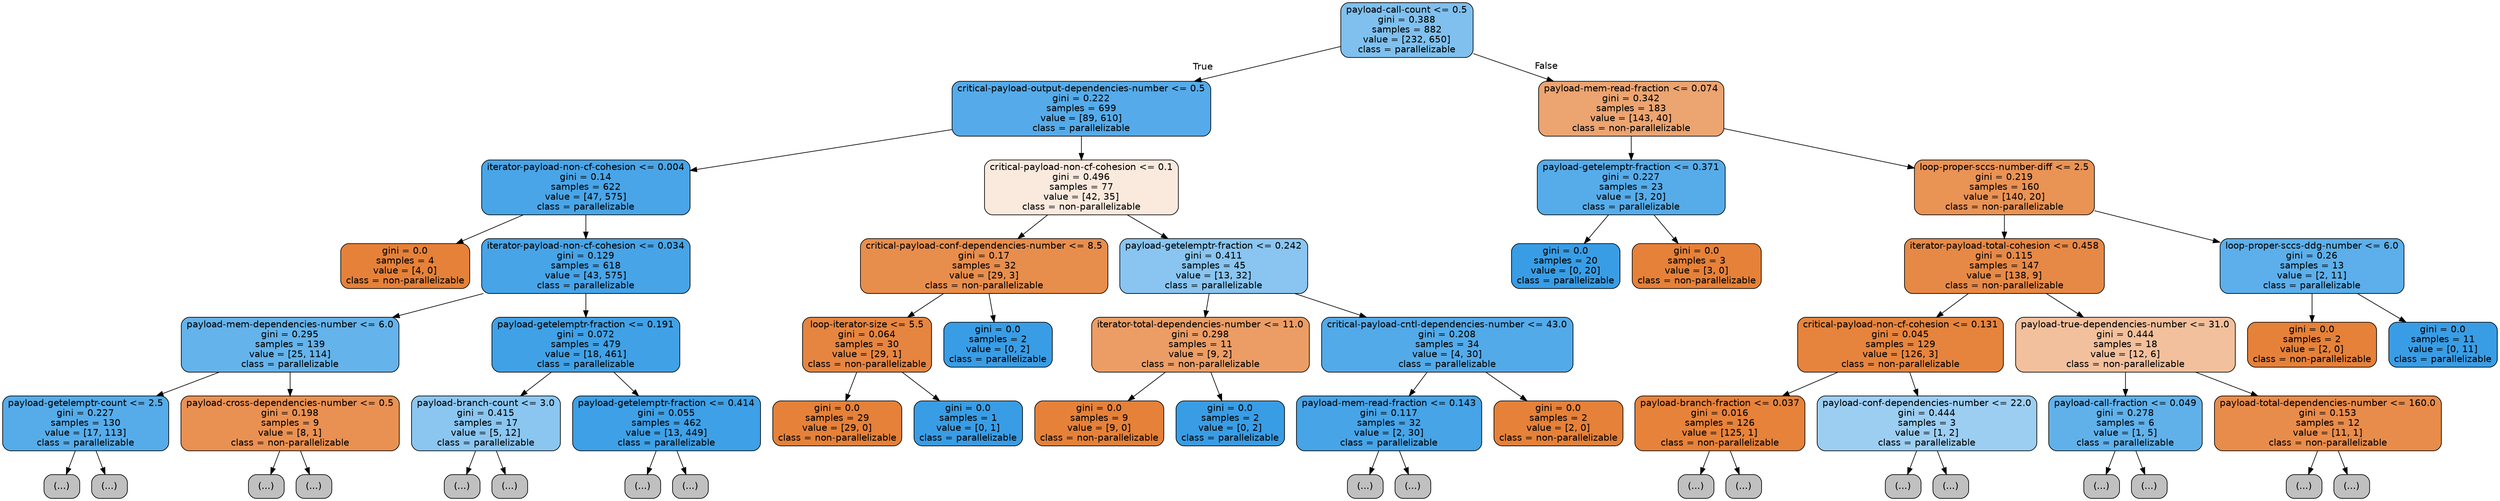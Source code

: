 digraph Tree {
node [shape=box, style="filled, rounded", color="black", fontname=helvetica] ;
edge [fontname=helvetica] ;
0 [label="payload-call-count <= 0.5\ngini = 0.388\nsamples = 882\nvalue = [232, 650]\nclass = parallelizable", fillcolor="#399de5a4"] ;
1 [label="critical-payload-output-dependencies-number <= 0.5\ngini = 0.222\nsamples = 699\nvalue = [89, 610]\nclass = parallelizable", fillcolor="#399de5da"] ;
0 -> 1 [labeldistance=2.5, labelangle=45, headlabel="True"] ;
2 [label="iterator-payload-non-cf-cohesion <= 0.004\ngini = 0.14\nsamples = 622\nvalue = [47, 575]\nclass = parallelizable", fillcolor="#399de5ea"] ;
1 -> 2 ;
3 [label="gini = 0.0\nsamples = 4\nvalue = [4, 0]\nclass = non-parallelizable", fillcolor="#e58139ff"] ;
2 -> 3 ;
4 [label="iterator-payload-non-cf-cohesion <= 0.034\ngini = 0.129\nsamples = 618\nvalue = [43, 575]\nclass = parallelizable", fillcolor="#399de5ec"] ;
2 -> 4 ;
5 [label="payload-mem-dependencies-number <= 6.0\ngini = 0.295\nsamples = 139\nvalue = [25, 114]\nclass = parallelizable", fillcolor="#399de5c7"] ;
4 -> 5 ;
6 [label="payload-getelemptr-count <= 2.5\ngini = 0.227\nsamples = 130\nvalue = [17, 113]\nclass = parallelizable", fillcolor="#399de5d9"] ;
5 -> 6 ;
7 [label="(...)", fillcolor="#C0C0C0"] ;
6 -> 7 ;
8 [label="(...)", fillcolor="#C0C0C0"] ;
6 -> 8 ;
29 [label="payload-cross-dependencies-number <= 0.5\ngini = 0.198\nsamples = 9\nvalue = [8, 1]\nclass = non-parallelizable", fillcolor="#e58139df"] ;
5 -> 29 ;
30 [label="(...)", fillcolor="#C0C0C0"] ;
29 -> 30 ;
31 [label="(...)", fillcolor="#C0C0C0"] ;
29 -> 31 ;
32 [label="payload-getelemptr-fraction <= 0.191\ngini = 0.072\nsamples = 479\nvalue = [18, 461]\nclass = parallelizable", fillcolor="#399de5f5"] ;
4 -> 32 ;
33 [label="payload-branch-count <= 3.0\ngini = 0.415\nsamples = 17\nvalue = [5, 12]\nclass = parallelizable", fillcolor="#399de595"] ;
32 -> 33 ;
34 [label="(...)", fillcolor="#C0C0C0"] ;
33 -> 34 ;
39 [label="(...)", fillcolor="#C0C0C0"] ;
33 -> 39 ;
44 [label="payload-getelemptr-fraction <= 0.414\ngini = 0.055\nsamples = 462\nvalue = [13, 449]\nclass = parallelizable", fillcolor="#399de5f8"] ;
32 -> 44 ;
45 [label="(...)", fillcolor="#C0C0C0"] ;
44 -> 45 ;
70 [label="(...)", fillcolor="#C0C0C0"] ;
44 -> 70 ;
85 [label="critical-payload-non-cf-cohesion <= 0.1\ngini = 0.496\nsamples = 77\nvalue = [42, 35]\nclass = non-parallelizable", fillcolor="#e581392a"] ;
1 -> 85 ;
86 [label="critical-payload-conf-dependencies-number <= 8.5\ngini = 0.17\nsamples = 32\nvalue = [29, 3]\nclass = non-parallelizable", fillcolor="#e58139e5"] ;
85 -> 86 ;
87 [label="loop-iterator-size <= 5.5\ngini = 0.064\nsamples = 30\nvalue = [29, 1]\nclass = non-parallelizable", fillcolor="#e58139f6"] ;
86 -> 87 ;
88 [label="gini = 0.0\nsamples = 29\nvalue = [29, 0]\nclass = non-parallelizable", fillcolor="#e58139ff"] ;
87 -> 88 ;
89 [label="gini = 0.0\nsamples = 1\nvalue = [0, 1]\nclass = parallelizable", fillcolor="#399de5ff"] ;
87 -> 89 ;
90 [label="gini = 0.0\nsamples = 2\nvalue = [0, 2]\nclass = parallelizable", fillcolor="#399de5ff"] ;
86 -> 90 ;
91 [label="payload-getelemptr-fraction <= 0.242\ngini = 0.411\nsamples = 45\nvalue = [13, 32]\nclass = parallelizable", fillcolor="#399de597"] ;
85 -> 91 ;
92 [label="iterator-total-dependencies-number <= 11.0\ngini = 0.298\nsamples = 11\nvalue = [9, 2]\nclass = non-parallelizable", fillcolor="#e58139c6"] ;
91 -> 92 ;
93 [label="gini = 0.0\nsamples = 9\nvalue = [9, 0]\nclass = non-parallelizable", fillcolor="#e58139ff"] ;
92 -> 93 ;
94 [label="gini = 0.0\nsamples = 2\nvalue = [0, 2]\nclass = parallelizable", fillcolor="#399de5ff"] ;
92 -> 94 ;
95 [label="critical-payload-cntl-dependencies-number <= 43.0\ngini = 0.208\nsamples = 34\nvalue = [4, 30]\nclass = parallelizable", fillcolor="#399de5dd"] ;
91 -> 95 ;
96 [label="payload-mem-read-fraction <= 0.143\ngini = 0.117\nsamples = 32\nvalue = [2, 30]\nclass = parallelizable", fillcolor="#399de5ee"] ;
95 -> 96 ;
97 [label="(...)", fillcolor="#C0C0C0"] ;
96 -> 97 ;
102 [label="(...)", fillcolor="#C0C0C0"] ;
96 -> 102 ;
103 [label="gini = 0.0\nsamples = 2\nvalue = [2, 0]\nclass = non-parallelizable", fillcolor="#e58139ff"] ;
95 -> 103 ;
104 [label="payload-mem-read-fraction <= 0.074\ngini = 0.342\nsamples = 183\nvalue = [143, 40]\nclass = non-parallelizable", fillcolor="#e58139b8"] ;
0 -> 104 [labeldistance=2.5, labelangle=-45, headlabel="False"] ;
105 [label="payload-getelemptr-fraction <= 0.371\ngini = 0.227\nsamples = 23\nvalue = [3, 20]\nclass = parallelizable", fillcolor="#399de5d9"] ;
104 -> 105 ;
106 [label="gini = 0.0\nsamples = 20\nvalue = [0, 20]\nclass = parallelizable", fillcolor="#399de5ff"] ;
105 -> 106 ;
107 [label="gini = 0.0\nsamples = 3\nvalue = [3, 0]\nclass = non-parallelizable", fillcolor="#e58139ff"] ;
105 -> 107 ;
108 [label="loop-proper-sccs-number-diff <= 2.5\ngini = 0.219\nsamples = 160\nvalue = [140, 20]\nclass = non-parallelizable", fillcolor="#e58139db"] ;
104 -> 108 ;
109 [label="iterator-payload-total-cohesion <= 0.458\ngini = 0.115\nsamples = 147\nvalue = [138, 9]\nclass = non-parallelizable", fillcolor="#e58139ee"] ;
108 -> 109 ;
110 [label="critical-payload-non-cf-cohesion <= 0.131\ngini = 0.045\nsamples = 129\nvalue = [126, 3]\nclass = non-parallelizable", fillcolor="#e58139f9"] ;
109 -> 110 ;
111 [label="payload-branch-fraction <= 0.037\ngini = 0.016\nsamples = 126\nvalue = [125, 1]\nclass = non-parallelizable", fillcolor="#e58139fd"] ;
110 -> 111 ;
112 [label="(...)", fillcolor="#C0C0C0"] ;
111 -> 112 ;
113 [label="(...)", fillcolor="#C0C0C0"] ;
111 -> 113 ;
114 [label="payload-conf-dependencies-number <= 22.0\ngini = 0.444\nsamples = 3\nvalue = [1, 2]\nclass = parallelizable", fillcolor="#399de57f"] ;
110 -> 114 ;
115 [label="(...)", fillcolor="#C0C0C0"] ;
114 -> 115 ;
116 [label="(...)", fillcolor="#C0C0C0"] ;
114 -> 116 ;
117 [label="payload-true-dependencies-number <= 31.0\ngini = 0.444\nsamples = 18\nvalue = [12, 6]\nclass = non-parallelizable", fillcolor="#e581397f"] ;
109 -> 117 ;
118 [label="payload-call-fraction <= 0.049\ngini = 0.278\nsamples = 6\nvalue = [1, 5]\nclass = parallelizable", fillcolor="#399de5cc"] ;
117 -> 118 ;
119 [label="(...)", fillcolor="#C0C0C0"] ;
118 -> 119 ;
120 [label="(...)", fillcolor="#C0C0C0"] ;
118 -> 120 ;
121 [label="payload-total-dependencies-number <= 160.0\ngini = 0.153\nsamples = 12\nvalue = [11, 1]\nclass = non-parallelizable", fillcolor="#e58139e8"] ;
117 -> 121 ;
122 [label="(...)", fillcolor="#C0C0C0"] ;
121 -> 122 ;
123 [label="(...)", fillcolor="#C0C0C0"] ;
121 -> 123 ;
124 [label="loop-proper-sccs-ddg-number <= 6.0\ngini = 0.26\nsamples = 13\nvalue = [2, 11]\nclass = parallelizable", fillcolor="#399de5d1"] ;
108 -> 124 ;
125 [label="gini = 0.0\nsamples = 2\nvalue = [2, 0]\nclass = non-parallelizable", fillcolor="#e58139ff"] ;
124 -> 125 ;
126 [label="gini = 0.0\nsamples = 11\nvalue = [0, 11]\nclass = parallelizable", fillcolor="#399de5ff"] ;
124 -> 126 ;
}
